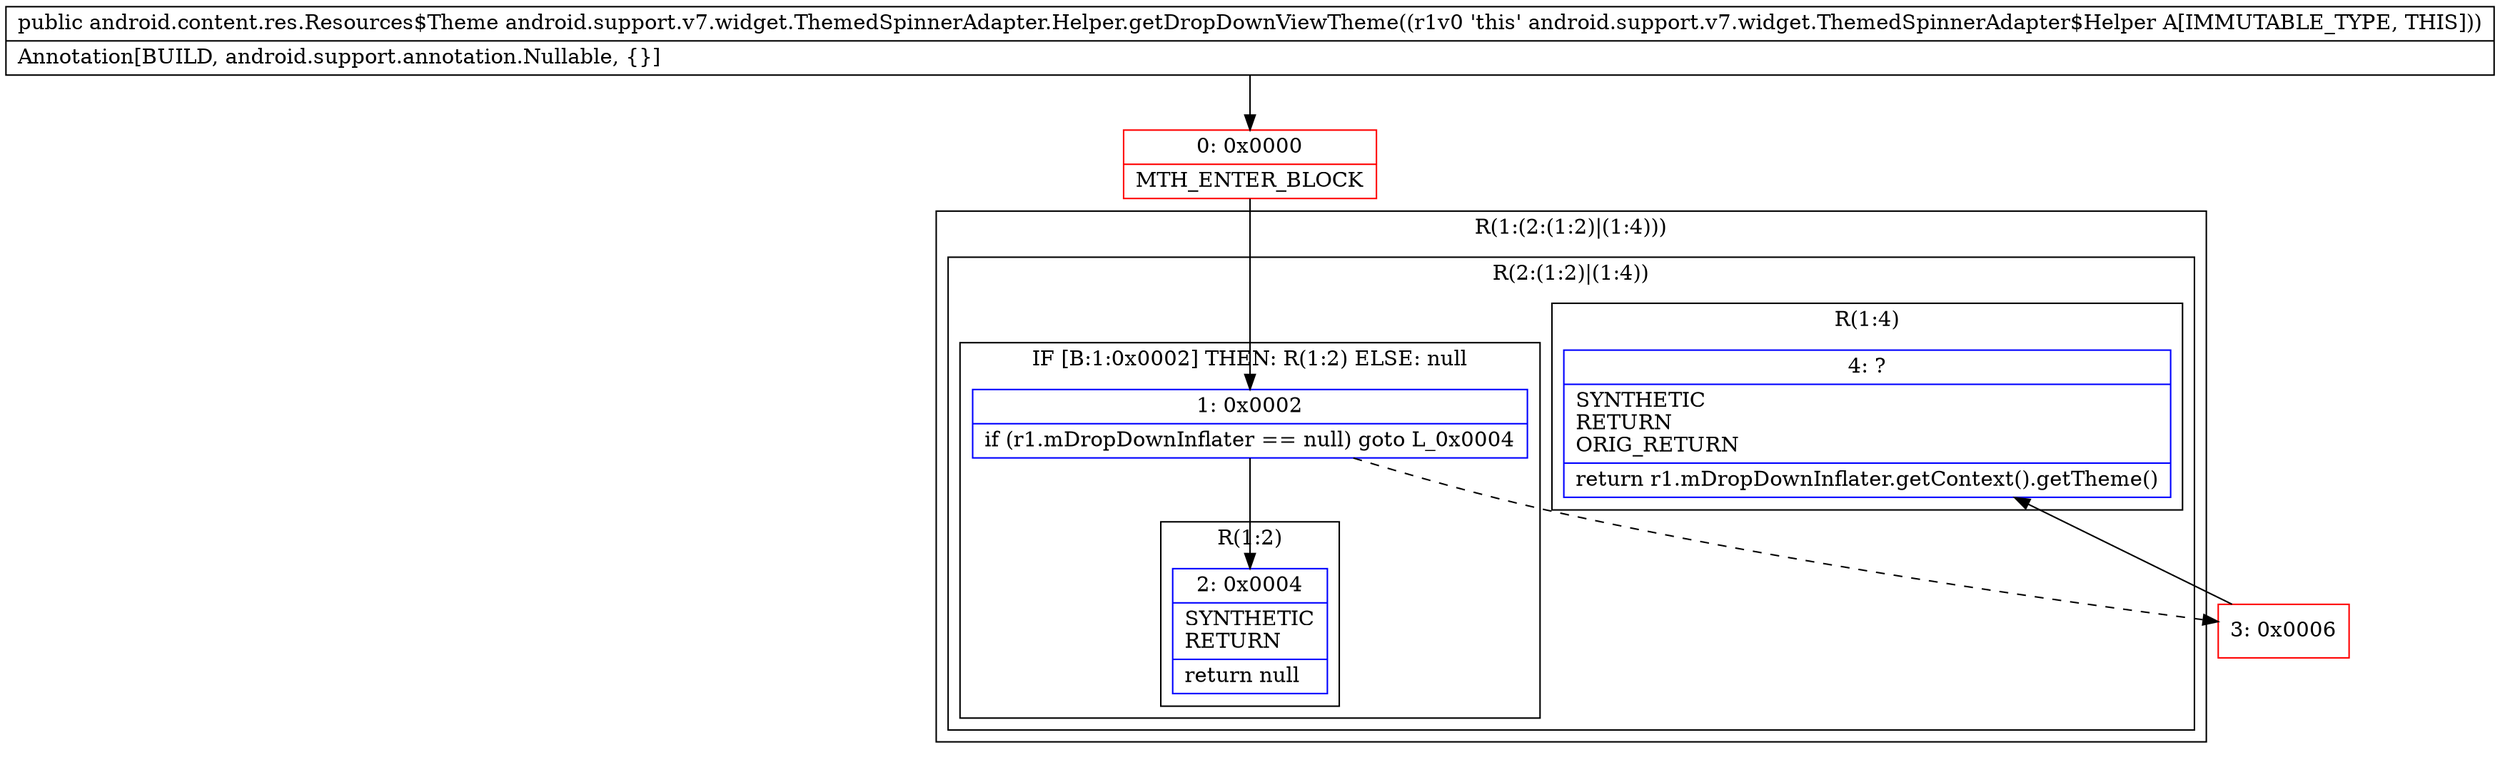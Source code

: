 digraph "CFG forandroid.support.v7.widget.ThemedSpinnerAdapter.Helper.getDropDownViewTheme()Landroid\/content\/res\/Resources$Theme;" {
subgraph cluster_Region_75646466 {
label = "R(1:(2:(1:2)|(1:4)))";
node [shape=record,color=blue];
subgraph cluster_Region_606391872 {
label = "R(2:(1:2)|(1:4))";
node [shape=record,color=blue];
subgraph cluster_IfRegion_1961441777 {
label = "IF [B:1:0x0002] THEN: R(1:2) ELSE: null";
node [shape=record,color=blue];
Node_1 [shape=record,label="{1\:\ 0x0002|if (r1.mDropDownInflater == null) goto L_0x0004\l}"];
subgraph cluster_Region_1335803065 {
label = "R(1:2)";
node [shape=record,color=blue];
Node_2 [shape=record,label="{2\:\ 0x0004|SYNTHETIC\lRETURN\l|return null\l}"];
}
}
subgraph cluster_Region_1496994078 {
label = "R(1:4)";
node [shape=record,color=blue];
Node_4 [shape=record,label="{4\:\ ?|SYNTHETIC\lRETURN\lORIG_RETURN\l|return r1.mDropDownInflater.getContext().getTheme()\l}"];
}
}
}
Node_0 [shape=record,color=red,label="{0\:\ 0x0000|MTH_ENTER_BLOCK\l}"];
Node_3 [shape=record,color=red,label="{3\:\ 0x0006}"];
MethodNode[shape=record,label="{public android.content.res.Resources$Theme android.support.v7.widget.ThemedSpinnerAdapter.Helper.getDropDownViewTheme((r1v0 'this' android.support.v7.widget.ThemedSpinnerAdapter$Helper A[IMMUTABLE_TYPE, THIS]))  | Annotation[BUILD, android.support.annotation.Nullable, \{\}]\l}"];
MethodNode -> Node_0;
Node_1 -> Node_2;
Node_1 -> Node_3[style=dashed];
Node_0 -> Node_1;
Node_3 -> Node_4;
}

